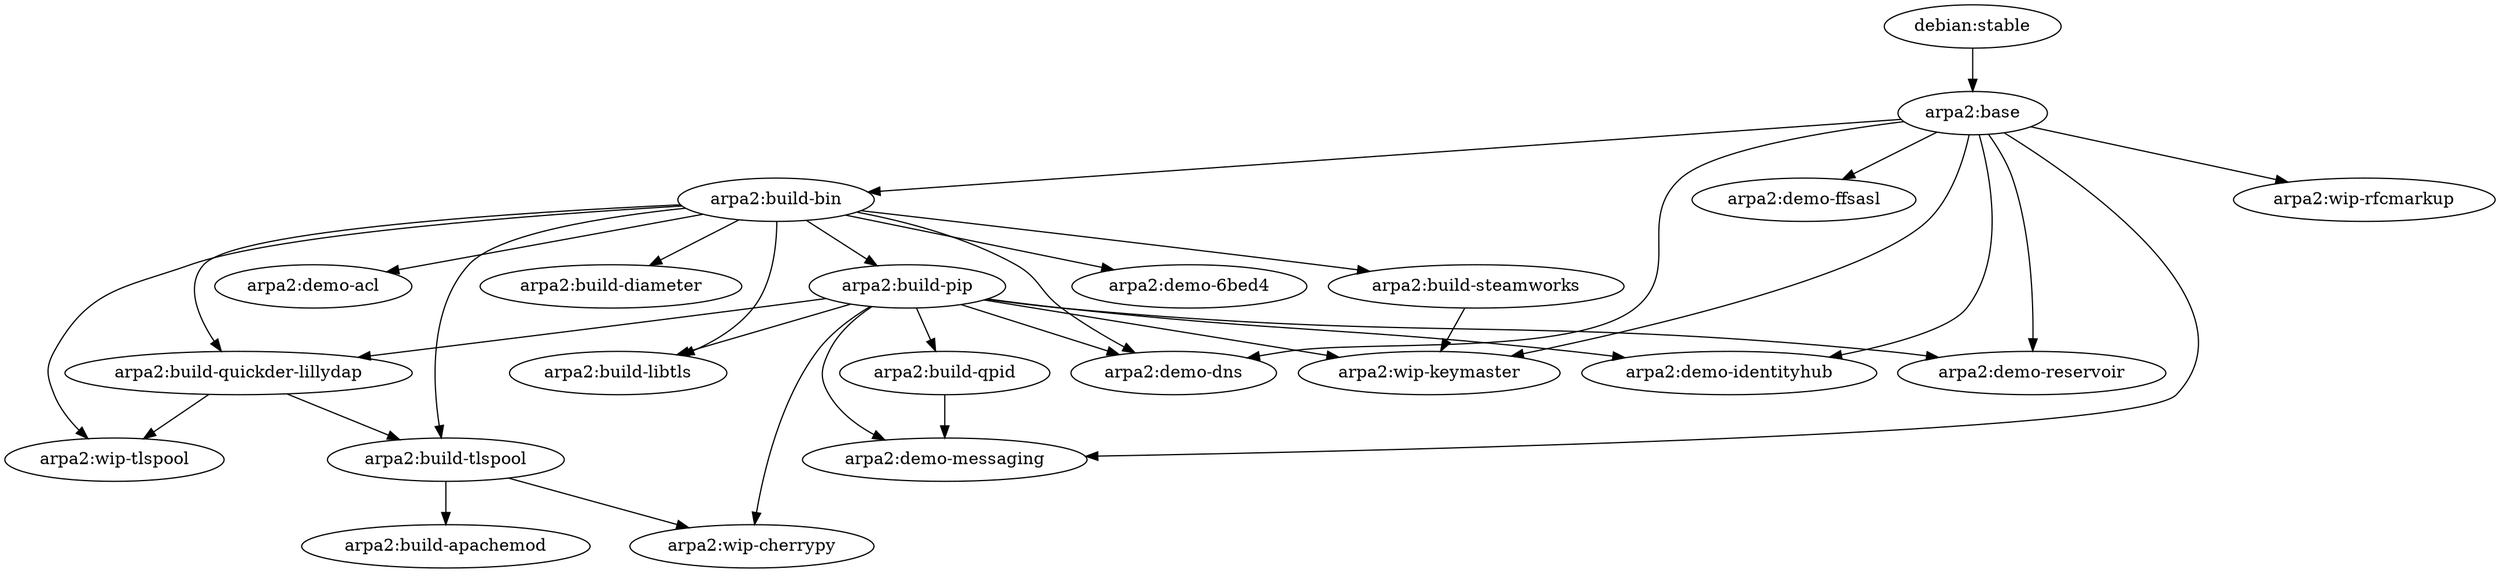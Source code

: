 digraph arpa2demo{
   "debian:stable" -> "arpa2:base"
   "arpa2:build-tlspool" -> "arpa2:build-apachemod"
   "arpa2:base" -> "arpa2:build-bin"
   "arpa2:build-bin" -> "arpa2:build-diameter"
   "arpa2:build-pip" -> "arpa2:build-libtls"
   "arpa2:build-bin" -> "arpa2:build-libtls"
   "arpa2:build-bin" -> "arpa2:build-pip"
   "arpa2:build-pip" -> "arpa2:build-qpid"
   "arpa2:build-pip" -> "arpa2:build-quickder-lillydap"
   "arpa2:build-bin" -> "arpa2:build-quickder-lillydap"
   "arpa2:build-bin" -> "arpa2:build-steamworks"
   "arpa2:build-quickder-lillydap" -> "arpa2:build-tlspool"
   "arpa2:build-bin" -> "arpa2:build-tlspool"
   "arpa2:build-bin" -> "arpa2:demo-6bed4"
   "arpa2:build-bin" -> "arpa2:demo-acl"
   "arpa2:build-bin" -> "arpa2:demo-dns"
   "arpa2:build-pip" -> "arpa2:demo-dns"
   "arpa2:base" -> "arpa2:demo-dns"
   "arpa2:base" -> "arpa2:demo-ffsasl"
   "arpa2:build-pip" -> "arpa2:demo-identityhub"
   "arpa2:base" -> "arpa2:demo-identityhub"
   "arpa2:build-qpid" -> "arpa2:demo-messaging"
   "arpa2:build-pip" -> "arpa2:demo-messaging"
   "arpa2:base" -> "arpa2:demo-messaging"
   "arpa2:build-pip" -> "arpa2:demo-reservoir"
   "arpa2:base" -> "arpa2:demo-reservoir"
   "arpa2:build-pip" -> "arpa2:wip-cherrypy"
   "arpa2:build-tlspool" -> "arpa2:wip-cherrypy"
   "arpa2:build-steamworks" -> "arpa2:wip-keymaster"
   "arpa2:build-pip" -> "arpa2:wip-keymaster"
   "arpa2:base" -> "arpa2:wip-keymaster"
   "arpa2:base" -> "arpa2:wip-rfcmarkup"
   "arpa2:build-quickder-lillydap" -> "arpa2:wip-tlspool"
   "arpa2:build-bin" -> "arpa2:wip-tlspool"
}
